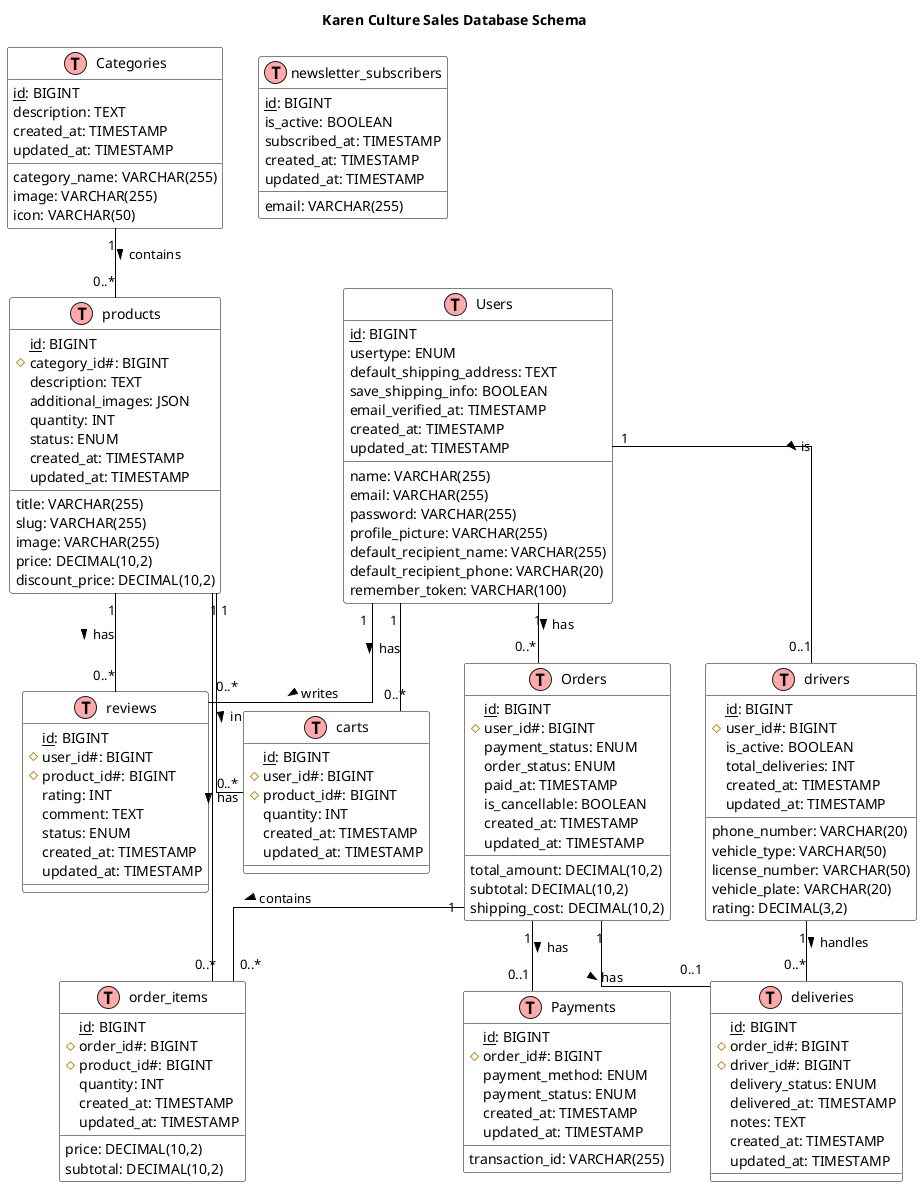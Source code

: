 @startuml Karen Culture Sales Database

!define table(x) class x << (T,#FFAAAA) >>
!define primary_key(x) <u>x</u>
!define foreign_key(x) #x#

skinparam class {
    BackgroundColor White
    ArrowColor Black
    BorderColor Black
}

skinparam linetype ortho

title Karen Culture Sales Database Schema

' Users table
table(Users) {
    primary_key(id): BIGINT
    name: VARCHAR(255)
    email: VARCHAR(255)
    password: VARCHAR(255)
    profile_picture: VARCHAR(255)
    usertype: ENUM
    default_recipient_name: VARCHAR(255)
    default_recipient_phone: VARCHAR(20)
    default_shipping_address: TEXT
    save_shipping_info: BOOLEAN
    email_verified_at: TIMESTAMP
    remember_token: VARCHAR(100)
    created_at: TIMESTAMP
    updated_at: TIMESTAMP
}

' Categories table
table(Categories) {
    primary_key(id): BIGINT
    category_name: VARCHAR(255)
    description: TEXT
    image: VARCHAR(255)
    icon: VARCHAR(50)
    created_at: TIMESTAMP
    updated_at: TIMESTAMP
}

' Products table
table(products) {
    primary_key(id): BIGINT
    foreign_key(category_id): BIGINT
    title: VARCHAR(255)
    slug: VARCHAR(255)
    description: TEXT
    image: VARCHAR(255)
    additional_images: JSON
    price: DECIMAL(10,2)
    discount_price: DECIMAL(10,2)
    quantity: INT
    status: ENUM
    created_at: TIMESTAMP
    updated_at: TIMESTAMP
}

' Orders table
table(Orders) {
    primary_key(id): BIGINT
    foreign_key(user_id): BIGINT
    total_amount: DECIMAL(10,2)
    subtotal: DECIMAL(10,2)
    shipping_cost: DECIMAL(10,2)
    payment_status: ENUM
    order_status: ENUM
    paid_at: TIMESTAMP
    is_cancellable: BOOLEAN
    created_at: TIMESTAMP
    updated_at: TIMESTAMP
}

' Order Items table
table(order_items) {
    primary_key(id): BIGINT
    foreign_key(order_id): BIGINT
    foreign_key(product_id): BIGINT
    quantity: INT
    price: DECIMAL(10,2)
    subtotal: DECIMAL(10,2)
    created_at: TIMESTAMP
    updated_at: TIMESTAMP
}

' Payments table
table(Payments) {
    primary_key(id): BIGINT
    foreign_key(order_id): BIGINT
    payment_method: ENUM
    transaction_id: VARCHAR(255)
    payment_status: ENUM
    created_at: TIMESTAMP
    updated_at: TIMESTAMP
}

' Drivers table
table(drivers) {
    primary_key(id): BIGINT
    foreign_key(user_id): BIGINT
    phone_number: VARCHAR(20)
    vehicle_type: VARCHAR(50)
    license_number: VARCHAR(50)
    vehicle_plate: VARCHAR(20)
    is_active: BOOLEAN
    rating: DECIMAL(3,2)
    total_deliveries: INT
    created_at: TIMESTAMP
    updated_at: TIMESTAMP
}

' Deliveries table
table(deliveries) {
    primary_key(id): BIGINT
    foreign_key(order_id): BIGINT
    foreign_key(driver_id): BIGINT
    delivery_status: ENUM
    delivered_at: TIMESTAMP
    notes: TEXT
    created_at: TIMESTAMP
    updated_at: TIMESTAMP
}

' Cart table
table(carts) {
    primary_key(id): BIGINT
    foreign_key(user_id): BIGINT
    foreign_key(product_id): BIGINT
    quantity: INT
    created_at: TIMESTAMP
    updated_at: TIMESTAMP
}

' Reviews table
table(reviews) {
    primary_key(id): BIGINT
    foreign_key(user_id): BIGINT
    foreign_key(product_id): BIGINT
    rating: INT
    comment: TEXT
    status: ENUM
    created_at: TIMESTAMP
    updated_at: TIMESTAMP
}

' Newsletter Subscribers table
table(newsletter_subscribers) {
    primary_key(id): BIGINT
    email: VARCHAR(255)
    is_active: BOOLEAN
    subscribed_at: TIMESTAMP
    created_at: TIMESTAMP
    updated_at: TIMESTAMP
}

' Relationships
Users "1" -- "0..*" Orders : has >
Users "1" -- "0..*" carts : has >
Users "1" -- "0..*" reviews : writes >
Users "1" -- "0..1" drivers : is >

Categories "1" -- "0..*" products : contains >

products "1" -- "0..*" order_items : has >
products "1" -- "0..*" carts : in >
products "1" -- "0..*" reviews : has >

Orders "1" -- "0..*" order_items : contains >
Orders "1" -- "0..1" Payments : has >
Orders "1" -- "0..1" deliveries : has >

drivers "1" -- "0..*" deliveries : handles >

@enduml 
